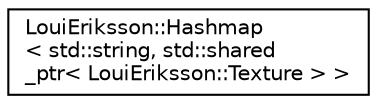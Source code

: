 digraph "Graphical Class Hierarchy"
{
 // LATEX_PDF_SIZE
  edge [fontname="Helvetica",fontsize="10",labelfontname="Helvetica",labelfontsize="10"];
  node [fontname="Helvetica",fontsize="10",shape=record];
  rankdir="LR";
  Node0 [label="LouiEriksson::Hashmap\l\< std::string, std::shared\l_ptr\< LouiEriksson::Texture \> \>",height=0.2,width=0.4,color="black", fillcolor="white", style="filled",URL="$class_loui_eriksson_1_1_hashmap.html",tooltip=" "];
}
